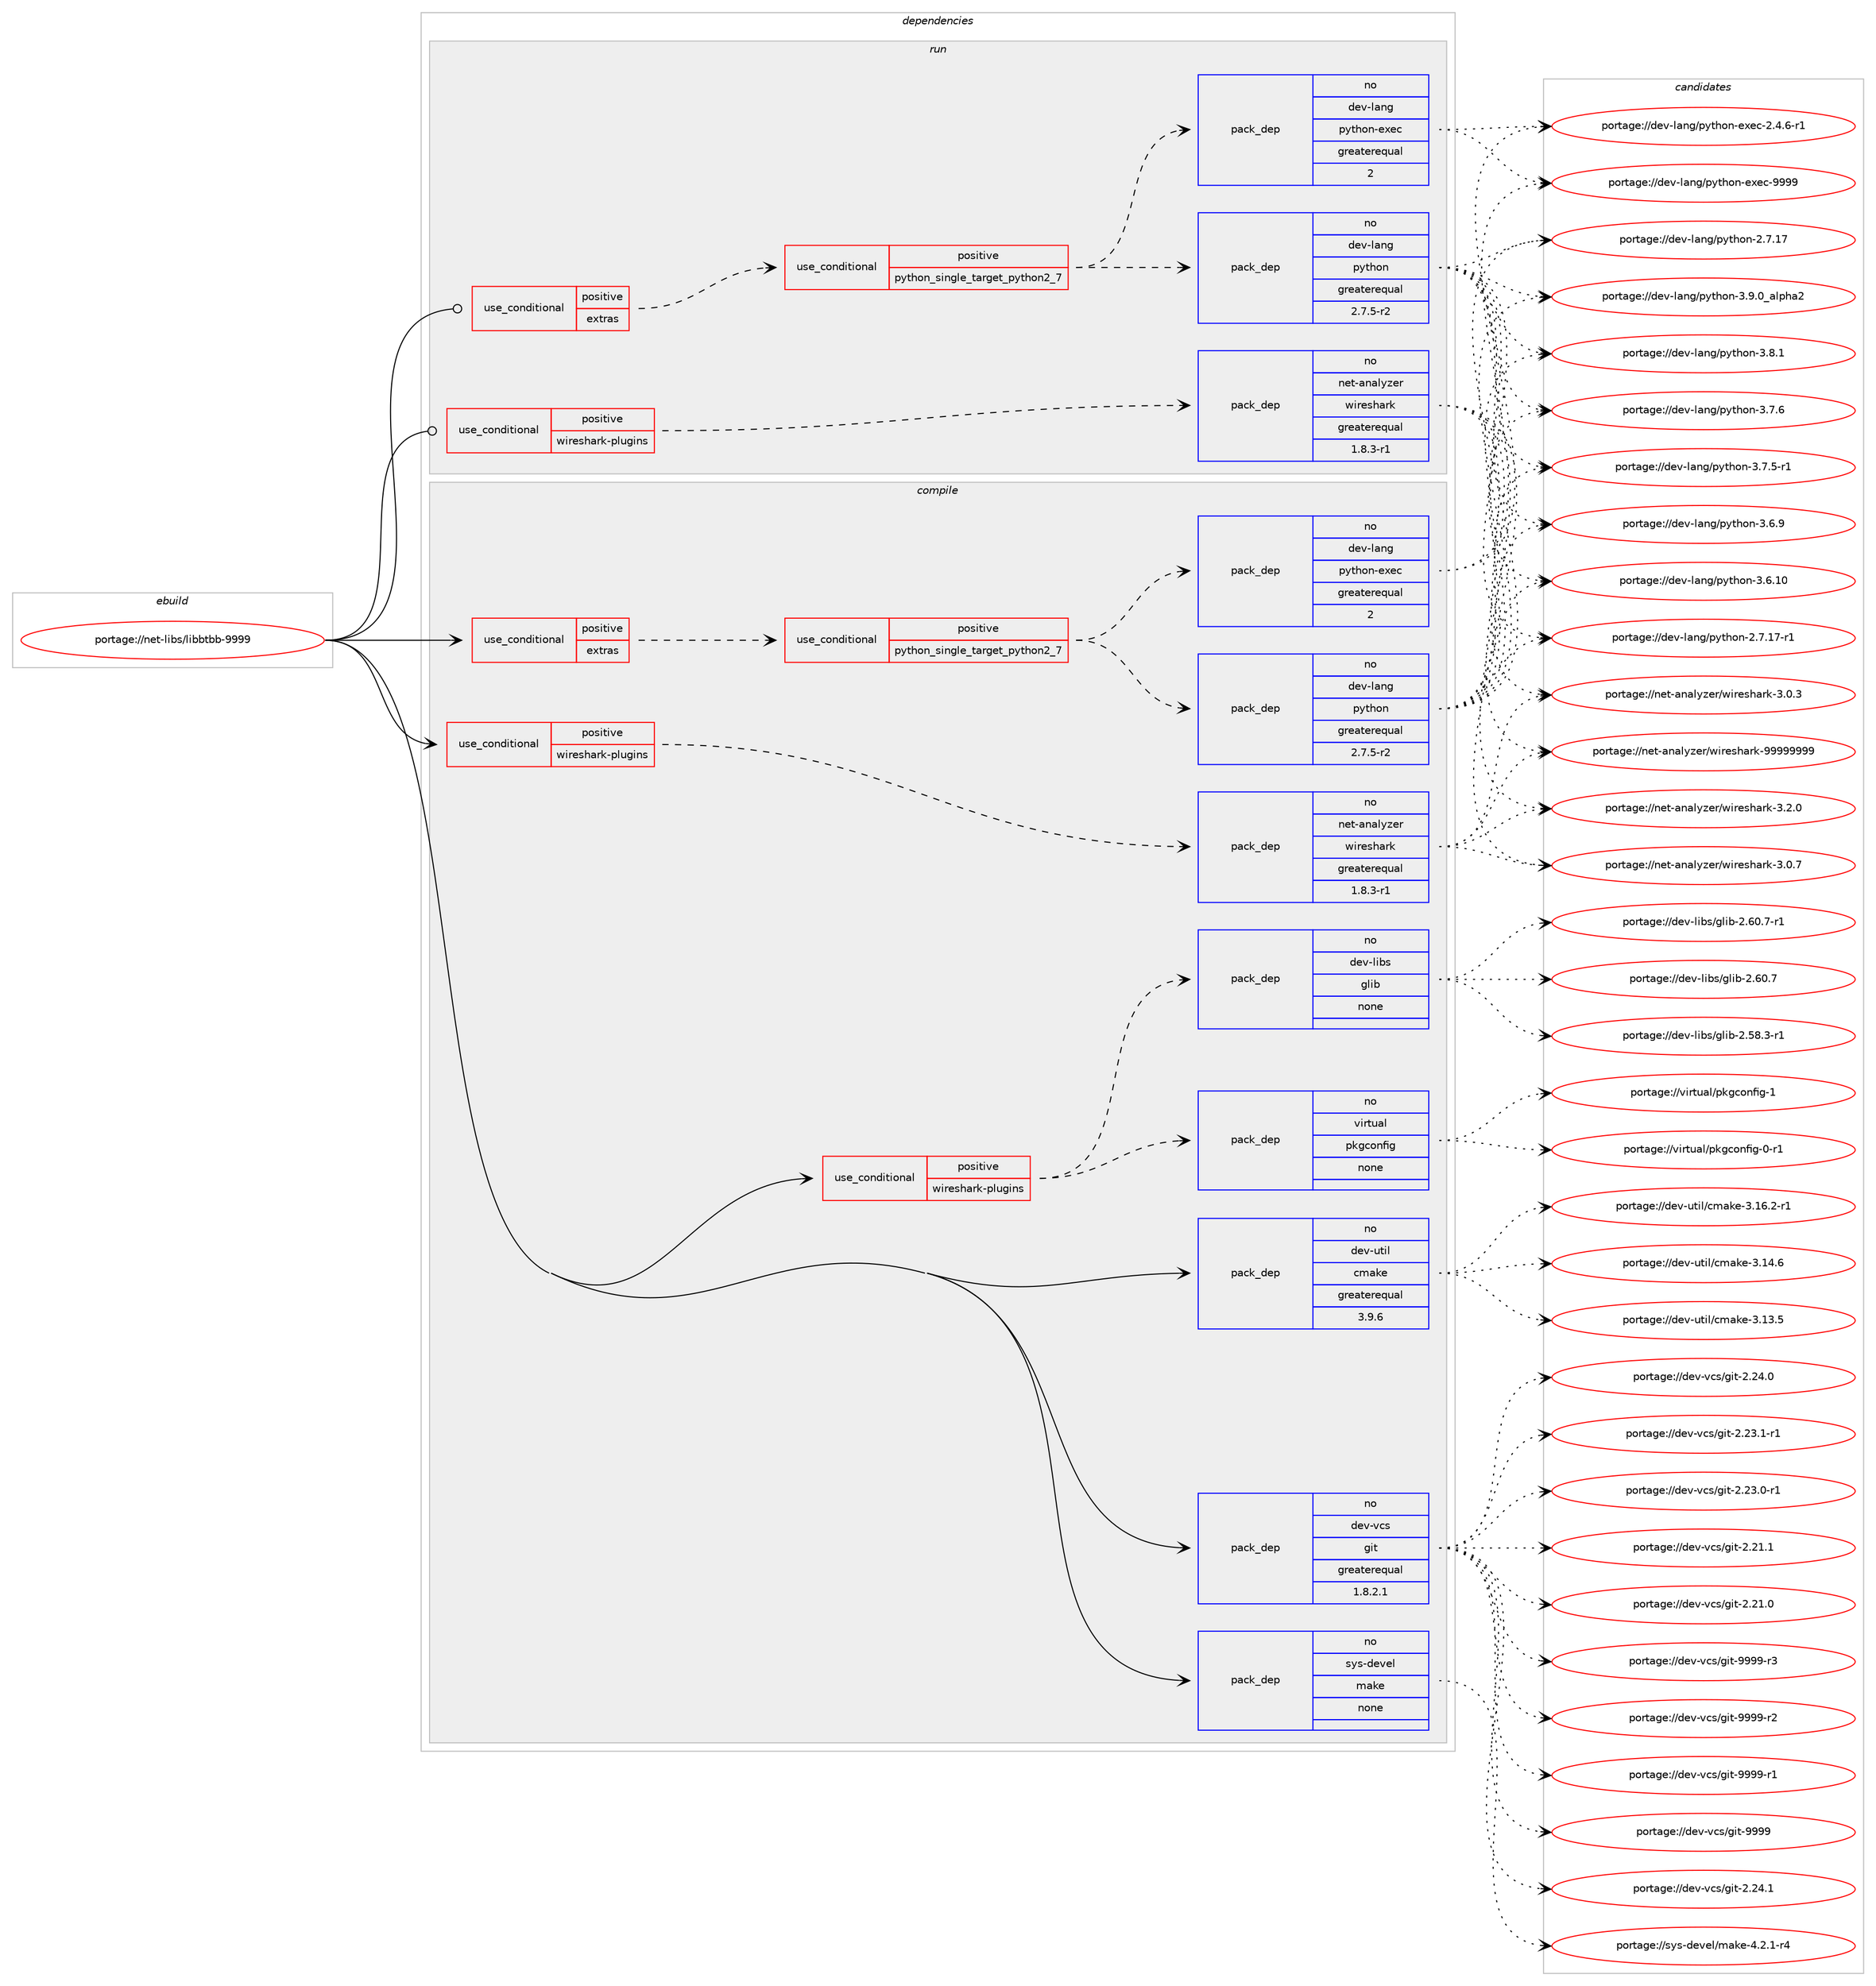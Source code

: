 digraph prolog {

# *************
# Graph options
# *************

newrank=true;
concentrate=true;
compound=true;
graph [rankdir=LR,fontname=Helvetica,fontsize=10,ranksep=1.5];#, ranksep=2.5, nodesep=0.2];
edge  [arrowhead=vee];
node  [fontname=Helvetica,fontsize=10];

# **********
# The ebuild
# **********

subgraph cluster_leftcol {
color=gray;
rank=same;
label=<<i>ebuild</i>>;
id [label="portage://net-libs/libbtbb-9999", color=red, width=4, href="../net-libs/libbtbb-9999.svg"];
}

# ****************
# The dependencies
# ****************

subgraph cluster_midcol {
color=gray;
label=<<i>dependencies</i>>;
subgraph cluster_compile {
fillcolor="#eeeeee";
style=filled;
label=<<i>compile</i>>;
subgraph cond30566 {
dependency148169 [label=<<TABLE BORDER="0" CELLBORDER="1" CELLSPACING="0" CELLPADDING="4"><TR><TD ROWSPAN="3" CELLPADDING="10">use_conditional</TD></TR><TR><TD>positive</TD></TR><TR><TD>extras</TD></TR></TABLE>>, shape=none, color=red];
subgraph cond30567 {
dependency148170 [label=<<TABLE BORDER="0" CELLBORDER="1" CELLSPACING="0" CELLPADDING="4"><TR><TD ROWSPAN="3" CELLPADDING="10">use_conditional</TD></TR><TR><TD>positive</TD></TR><TR><TD>python_single_target_python2_7</TD></TR></TABLE>>, shape=none, color=red];
subgraph pack115187 {
dependency148171 [label=<<TABLE BORDER="0" CELLBORDER="1" CELLSPACING="0" CELLPADDING="4" WIDTH="220"><TR><TD ROWSPAN="6" CELLPADDING="30">pack_dep</TD></TR><TR><TD WIDTH="110">no</TD></TR><TR><TD>dev-lang</TD></TR><TR><TD>python</TD></TR><TR><TD>greaterequal</TD></TR><TR><TD>2.7.5-r2</TD></TR></TABLE>>, shape=none, color=blue];
}
dependency148170:e -> dependency148171:w [weight=20,style="dashed",arrowhead="vee"];
subgraph pack115188 {
dependency148172 [label=<<TABLE BORDER="0" CELLBORDER="1" CELLSPACING="0" CELLPADDING="4" WIDTH="220"><TR><TD ROWSPAN="6" CELLPADDING="30">pack_dep</TD></TR><TR><TD WIDTH="110">no</TD></TR><TR><TD>dev-lang</TD></TR><TR><TD>python-exec</TD></TR><TR><TD>greaterequal</TD></TR><TR><TD>2</TD></TR></TABLE>>, shape=none, color=blue];
}
dependency148170:e -> dependency148172:w [weight=20,style="dashed",arrowhead="vee"];
}
dependency148169:e -> dependency148170:w [weight=20,style="dashed",arrowhead="vee"];
}
id:e -> dependency148169:w [weight=20,style="solid",arrowhead="vee"];
subgraph cond30568 {
dependency148173 [label=<<TABLE BORDER="0" CELLBORDER="1" CELLSPACING="0" CELLPADDING="4"><TR><TD ROWSPAN="3" CELLPADDING="10">use_conditional</TD></TR><TR><TD>positive</TD></TR><TR><TD>wireshark-plugins</TD></TR></TABLE>>, shape=none, color=red];
subgraph pack115189 {
dependency148174 [label=<<TABLE BORDER="0" CELLBORDER="1" CELLSPACING="0" CELLPADDING="4" WIDTH="220"><TR><TD ROWSPAN="6" CELLPADDING="30">pack_dep</TD></TR><TR><TD WIDTH="110">no</TD></TR><TR><TD>dev-libs</TD></TR><TR><TD>glib</TD></TR><TR><TD>none</TD></TR><TR><TD></TD></TR></TABLE>>, shape=none, color=blue];
}
dependency148173:e -> dependency148174:w [weight=20,style="dashed",arrowhead="vee"];
subgraph pack115190 {
dependency148175 [label=<<TABLE BORDER="0" CELLBORDER="1" CELLSPACING="0" CELLPADDING="4" WIDTH="220"><TR><TD ROWSPAN="6" CELLPADDING="30">pack_dep</TD></TR><TR><TD WIDTH="110">no</TD></TR><TR><TD>virtual</TD></TR><TR><TD>pkgconfig</TD></TR><TR><TD>none</TD></TR><TR><TD></TD></TR></TABLE>>, shape=none, color=blue];
}
dependency148173:e -> dependency148175:w [weight=20,style="dashed",arrowhead="vee"];
}
id:e -> dependency148173:w [weight=20,style="solid",arrowhead="vee"];
subgraph cond30569 {
dependency148176 [label=<<TABLE BORDER="0" CELLBORDER="1" CELLSPACING="0" CELLPADDING="4"><TR><TD ROWSPAN="3" CELLPADDING="10">use_conditional</TD></TR><TR><TD>positive</TD></TR><TR><TD>wireshark-plugins</TD></TR></TABLE>>, shape=none, color=red];
subgraph pack115191 {
dependency148177 [label=<<TABLE BORDER="0" CELLBORDER="1" CELLSPACING="0" CELLPADDING="4" WIDTH="220"><TR><TD ROWSPAN="6" CELLPADDING="30">pack_dep</TD></TR><TR><TD WIDTH="110">no</TD></TR><TR><TD>net-analyzer</TD></TR><TR><TD>wireshark</TD></TR><TR><TD>greaterequal</TD></TR><TR><TD>1.8.3-r1</TD></TR></TABLE>>, shape=none, color=blue];
}
dependency148176:e -> dependency148177:w [weight=20,style="dashed",arrowhead="vee"];
}
id:e -> dependency148176:w [weight=20,style="solid",arrowhead="vee"];
subgraph pack115192 {
dependency148178 [label=<<TABLE BORDER="0" CELLBORDER="1" CELLSPACING="0" CELLPADDING="4" WIDTH="220"><TR><TD ROWSPAN="6" CELLPADDING="30">pack_dep</TD></TR><TR><TD WIDTH="110">no</TD></TR><TR><TD>dev-util</TD></TR><TR><TD>cmake</TD></TR><TR><TD>greaterequal</TD></TR><TR><TD>3.9.6</TD></TR></TABLE>>, shape=none, color=blue];
}
id:e -> dependency148178:w [weight=20,style="solid",arrowhead="vee"];
subgraph pack115193 {
dependency148179 [label=<<TABLE BORDER="0" CELLBORDER="1" CELLSPACING="0" CELLPADDING="4" WIDTH="220"><TR><TD ROWSPAN="6" CELLPADDING="30">pack_dep</TD></TR><TR><TD WIDTH="110">no</TD></TR><TR><TD>dev-vcs</TD></TR><TR><TD>git</TD></TR><TR><TD>greaterequal</TD></TR><TR><TD>1.8.2.1</TD></TR></TABLE>>, shape=none, color=blue];
}
id:e -> dependency148179:w [weight=20,style="solid",arrowhead="vee"];
subgraph pack115194 {
dependency148180 [label=<<TABLE BORDER="0" CELLBORDER="1" CELLSPACING="0" CELLPADDING="4" WIDTH="220"><TR><TD ROWSPAN="6" CELLPADDING="30">pack_dep</TD></TR><TR><TD WIDTH="110">no</TD></TR><TR><TD>sys-devel</TD></TR><TR><TD>make</TD></TR><TR><TD>none</TD></TR><TR><TD></TD></TR></TABLE>>, shape=none, color=blue];
}
id:e -> dependency148180:w [weight=20,style="solid",arrowhead="vee"];
}
subgraph cluster_compileandrun {
fillcolor="#eeeeee";
style=filled;
label=<<i>compile and run</i>>;
}
subgraph cluster_run {
fillcolor="#eeeeee";
style=filled;
label=<<i>run</i>>;
subgraph cond30570 {
dependency148181 [label=<<TABLE BORDER="0" CELLBORDER="1" CELLSPACING="0" CELLPADDING="4"><TR><TD ROWSPAN="3" CELLPADDING="10">use_conditional</TD></TR><TR><TD>positive</TD></TR><TR><TD>extras</TD></TR></TABLE>>, shape=none, color=red];
subgraph cond30571 {
dependency148182 [label=<<TABLE BORDER="0" CELLBORDER="1" CELLSPACING="0" CELLPADDING="4"><TR><TD ROWSPAN="3" CELLPADDING="10">use_conditional</TD></TR><TR><TD>positive</TD></TR><TR><TD>python_single_target_python2_7</TD></TR></TABLE>>, shape=none, color=red];
subgraph pack115195 {
dependency148183 [label=<<TABLE BORDER="0" CELLBORDER="1" CELLSPACING="0" CELLPADDING="4" WIDTH="220"><TR><TD ROWSPAN="6" CELLPADDING="30">pack_dep</TD></TR><TR><TD WIDTH="110">no</TD></TR><TR><TD>dev-lang</TD></TR><TR><TD>python</TD></TR><TR><TD>greaterequal</TD></TR><TR><TD>2.7.5-r2</TD></TR></TABLE>>, shape=none, color=blue];
}
dependency148182:e -> dependency148183:w [weight=20,style="dashed",arrowhead="vee"];
subgraph pack115196 {
dependency148184 [label=<<TABLE BORDER="0" CELLBORDER="1" CELLSPACING="0" CELLPADDING="4" WIDTH="220"><TR><TD ROWSPAN="6" CELLPADDING="30">pack_dep</TD></TR><TR><TD WIDTH="110">no</TD></TR><TR><TD>dev-lang</TD></TR><TR><TD>python-exec</TD></TR><TR><TD>greaterequal</TD></TR><TR><TD>2</TD></TR></TABLE>>, shape=none, color=blue];
}
dependency148182:e -> dependency148184:w [weight=20,style="dashed",arrowhead="vee"];
}
dependency148181:e -> dependency148182:w [weight=20,style="dashed",arrowhead="vee"];
}
id:e -> dependency148181:w [weight=20,style="solid",arrowhead="odot"];
subgraph cond30572 {
dependency148185 [label=<<TABLE BORDER="0" CELLBORDER="1" CELLSPACING="0" CELLPADDING="4"><TR><TD ROWSPAN="3" CELLPADDING="10">use_conditional</TD></TR><TR><TD>positive</TD></TR><TR><TD>wireshark-plugins</TD></TR></TABLE>>, shape=none, color=red];
subgraph pack115197 {
dependency148186 [label=<<TABLE BORDER="0" CELLBORDER="1" CELLSPACING="0" CELLPADDING="4" WIDTH="220"><TR><TD ROWSPAN="6" CELLPADDING="30">pack_dep</TD></TR><TR><TD WIDTH="110">no</TD></TR><TR><TD>net-analyzer</TD></TR><TR><TD>wireshark</TD></TR><TR><TD>greaterequal</TD></TR><TR><TD>1.8.3-r1</TD></TR></TABLE>>, shape=none, color=blue];
}
dependency148185:e -> dependency148186:w [weight=20,style="dashed",arrowhead="vee"];
}
id:e -> dependency148185:w [weight=20,style="solid",arrowhead="odot"];
}
}

# **************
# The candidates
# **************

subgraph cluster_choices {
rank=same;
color=gray;
label=<<i>candidates</i>>;

subgraph choice115187 {
color=black;
nodesep=1;
choice10010111845108971101034711212111610411111045514657464895971081121049750 [label="portage://dev-lang/python-3.9.0_alpha2", color=red, width=4,href="../dev-lang/python-3.9.0_alpha2.svg"];
choice100101118451089711010347112121116104111110455146564649 [label="portage://dev-lang/python-3.8.1", color=red, width=4,href="../dev-lang/python-3.8.1.svg"];
choice100101118451089711010347112121116104111110455146554654 [label="portage://dev-lang/python-3.7.6", color=red, width=4,href="../dev-lang/python-3.7.6.svg"];
choice1001011184510897110103471121211161041111104551465546534511449 [label="portage://dev-lang/python-3.7.5-r1", color=red, width=4,href="../dev-lang/python-3.7.5-r1.svg"];
choice100101118451089711010347112121116104111110455146544657 [label="portage://dev-lang/python-3.6.9", color=red, width=4,href="../dev-lang/python-3.6.9.svg"];
choice10010111845108971101034711212111610411111045514654464948 [label="portage://dev-lang/python-3.6.10", color=red, width=4,href="../dev-lang/python-3.6.10.svg"];
choice100101118451089711010347112121116104111110455046554649554511449 [label="portage://dev-lang/python-2.7.17-r1", color=red, width=4,href="../dev-lang/python-2.7.17-r1.svg"];
choice10010111845108971101034711212111610411111045504655464955 [label="portage://dev-lang/python-2.7.17", color=red, width=4,href="../dev-lang/python-2.7.17.svg"];
dependency148171:e -> choice10010111845108971101034711212111610411111045514657464895971081121049750:w [style=dotted,weight="100"];
dependency148171:e -> choice100101118451089711010347112121116104111110455146564649:w [style=dotted,weight="100"];
dependency148171:e -> choice100101118451089711010347112121116104111110455146554654:w [style=dotted,weight="100"];
dependency148171:e -> choice1001011184510897110103471121211161041111104551465546534511449:w [style=dotted,weight="100"];
dependency148171:e -> choice100101118451089711010347112121116104111110455146544657:w [style=dotted,weight="100"];
dependency148171:e -> choice10010111845108971101034711212111610411111045514654464948:w [style=dotted,weight="100"];
dependency148171:e -> choice100101118451089711010347112121116104111110455046554649554511449:w [style=dotted,weight="100"];
dependency148171:e -> choice10010111845108971101034711212111610411111045504655464955:w [style=dotted,weight="100"];
}
subgraph choice115188 {
color=black;
nodesep=1;
choice10010111845108971101034711212111610411111045101120101994557575757 [label="portage://dev-lang/python-exec-9999", color=red, width=4,href="../dev-lang/python-exec-9999.svg"];
choice10010111845108971101034711212111610411111045101120101994550465246544511449 [label="portage://dev-lang/python-exec-2.4.6-r1", color=red, width=4,href="../dev-lang/python-exec-2.4.6-r1.svg"];
dependency148172:e -> choice10010111845108971101034711212111610411111045101120101994557575757:w [style=dotted,weight="100"];
dependency148172:e -> choice10010111845108971101034711212111610411111045101120101994550465246544511449:w [style=dotted,weight="100"];
}
subgraph choice115189 {
color=black;
nodesep=1;
choice10010111845108105981154710310810598455046544846554511449 [label="portage://dev-libs/glib-2.60.7-r1", color=red, width=4,href="../dev-libs/glib-2.60.7-r1.svg"];
choice1001011184510810598115471031081059845504654484655 [label="portage://dev-libs/glib-2.60.7", color=red, width=4,href="../dev-libs/glib-2.60.7.svg"];
choice10010111845108105981154710310810598455046535646514511449 [label="portage://dev-libs/glib-2.58.3-r1", color=red, width=4,href="../dev-libs/glib-2.58.3-r1.svg"];
dependency148174:e -> choice10010111845108105981154710310810598455046544846554511449:w [style=dotted,weight="100"];
dependency148174:e -> choice1001011184510810598115471031081059845504654484655:w [style=dotted,weight="100"];
dependency148174:e -> choice10010111845108105981154710310810598455046535646514511449:w [style=dotted,weight="100"];
}
subgraph choice115190 {
color=black;
nodesep=1;
choice1181051141161179710847112107103991111101021051034549 [label="portage://virtual/pkgconfig-1", color=red, width=4,href="../virtual/pkgconfig-1.svg"];
choice11810511411611797108471121071039911111010210510345484511449 [label="portage://virtual/pkgconfig-0-r1", color=red, width=4,href="../virtual/pkgconfig-0-r1.svg"];
dependency148175:e -> choice1181051141161179710847112107103991111101021051034549:w [style=dotted,weight="100"];
dependency148175:e -> choice11810511411611797108471121071039911111010210510345484511449:w [style=dotted,weight="100"];
}
subgraph choice115191 {
color=black;
nodesep=1;
choice1101011164597110971081211221011144711910511410111510497114107455757575757575757 [label="portage://net-analyzer/wireshark-99999999", color=red, width=4,href="../net-analyzer/wireshark-99999999.svg"];
choice1101011164597110971081211221011144711910511410111510497114107455146504648 [label="portage://net-analyzer/wireshark-3.2.0", color=red, width=4,href="../net-analyzer/wireshark-3.2.0.svg"];
choice1101011164597110971081211221011144711910511410111510497114107455146484655 [label="portage://net-analyzer/wireshark-3.0.7", color=red, width=4,href="../net-analyzer/wireshark-3.0.7.svg"];
choice1101011164597110971081211221011144711910511410111510497114107455146484651 [label="portage://net-analyzer/wireshark-3.0.3", color=red, width=4,href="../net-analyzer/wireshark-3.0.3.svg"];
dependency148177:e -> choice1101011164597110971081211221011144711910511410111510497114107455757575757575757:w [style=dotted,weight="100"];
dependency148177:e -> choice1101011164597110971081211221011144711910511410111510497114107455146504648:w [style=dotted,weight="100"];
dependency148177:e -> choice1101011164597110971081211221011144711910511410111510497114107455146484655:w [style=dotted,weight="100"];
dependency148177:e -> choice1101011164597110971081211221011144711910511410111510497114107455146484651:w [style=dotted,weight="100"];
}
subgraph choice115192 {
color=black;
nodesep=1;
choice10010111845117116105108479910997107101455146495446504511449 [label="portage://dev-util/cmake-3.16.2-r1", color=red, width=4,href="../dev-util/cmake-3.16.2-r1.svg"];
choice1001011184511711610510847991099710710145514649524654 [label="portage://dev-util/cmake-3.14.6", color=red, width=4,href="../dev-util/cmake-3.14.6.svg"];
choice1001011184511711610510847991099710710145514649514653 [label="portage://dev-util/cmake-3.13.5", color=red, width=4,href="../dev-util/cmake-3.13.5.svg"];
dependency148178:e -> choice10010111845117116105108479910997107101455146495446504511449:w [style=dotted,weight="100"];
dependency148178:e -> choice1001011184511711610510847991099710710145514649524654:w [style=dotted,weight="100"];
dependency148178:e -> choice1001011184511711610510847991099710710145514649514653:w [style=dotted,weight="100"];
}
subgraph choice115193 {
color=black;
nodesep=1;
choice10010111845118991154710310511645575757574511451 [label="portage://dev-vcs/git-9999-r3", color=red, width=4,href="../dev-vcs/git-9999-r3.svg"];
choice10010111845118991154710310511645575757574511450 [label="portage://dev-vcs/git-9999-r2", color=red, width=4,href="../dev-vcs/git-9999-r2.svg"];
choice10010111845118991154710310511645575757574511449 [label="portage://dev-vcs/git-9999-r1", color=red, width=4,href="../dev-vcs/git-9999-r1.svg"];
choice1001011184511899115471031051164557575757 [label="portage://dev-vcs/git-9999", color=red, width=4,href="../dev-vcs/git-9999.svg"];
choice10010111845118991154710310511645504650524649 [label="portage://dev-vcs/git-2.24.1", color=red, width=4,href="../dev-vcs/git-2.24.1.svg"];
choice10010111845118991154710310511645504650524648 [label="portage://dev-vcs/git-2.24.0", color=red, width=4,href="../dev-vcs/git-2.24.0.svg"];
choice100101118451189911547103105116455046505146494511449 [label="portage://dev-vcs/git-2.23.1-r1", color=red, width=4,href="../dev-vcs/git-2.23.1-r1.svg"];
choice100101118451189911547103105116455046505146484511449 [label="portage://dev-vcs/git-2.23.0-r1", color=red, width=4,href="../dev-vcs/git-2.23.0-r1.svg"];
choice10010111845118991154710310511645504650494649 [label="portage://dev-vcs/git-2.21.1", color=red, width=4,href="../dev-vcs/git-2.21.1.svg"];
choice10010111845118991154710310511645504650494648 [label="portage://dev-vcs/git-2.21.0", color=red, width=4,href="../dev-vcs/git-2.21.0.svg"];
dependency148179:e -> choice10010111845118991154710310511645575757574511451:w [style=dotted,weight="100"];
dependency148179:e -> choice10010111845118991154710310511645575757574511450:w [style=dotted,weight="100"];
dependency148179:e -> choice10010111845118991154710310511645575757574511449:w [style=dotted,weight="100"];
dependency148179:e -> choice1001011184511899115471031051164557575757:w [style=dotted,weight="100"];
dependency148179:e -> choice10010111845118991154710310511645504650524649:w [style=dotted,weight="100"];
dependency148179:e -> choice10010111845118991154710310511645504650524648:w [style=dotted,weight="100"];
dependency148179:e -> choice100101118451189911547103105116455046505146494511449:w [style=dotted,weight="100"];
dependency148179:e -> choice100101118451189911547103105116455046505146484511449:w [style=dotted,weight="100"];
dependency148179:e -> choice10010111845118991154710310511645504650494649:w [style=dotted,weight="100"];
dependency148179:e -> choice10010111845118991154710310511645504650494648:w [style=dotted,weight="100"];
}
subgraph choice115194 {
color=black;
nodesep=1;
choice1151211154510010111810110847109971071014552465046494511452 [label="portage://sys-devel/make-4.2.1-r4", color=red, width=4,href="../sys-devel/make-4.2.1-r4.svg"];
dependency148180:e -> choice1151211154510010111810110847109971071014552465046494511452:w [style=dotted,weight="100"];
}
subgraph choice115195 {
color=black;
nodesep=1;
choice10010111845108971101034711212111610411111045514657464895971081121049750 [label="portage://dev-lang/python-3.9.0_alpha2", color=red, width=4,href="../dev-lang/python-3.9.0_alpha2.svg"];
choice100101118451089711010347112121116104111110455146564649 [label="portage://dev-lang/python-3.8.1", color=red, width=4,href="../dev-lang/python-3.8.1.svg"];
choice100101118451089711010347112121116104111110455146554654 [label="portage://dev-lang/python-3.7.6", color=red, width=4,href="../dev-lang/python-3.7.6.svg"];
choice1001011184510897110103471121211161041111104551465546534511449 [label="portage://dev-lang/python-3.7.5-r1", color=red, width=4,href="../dev-lang/python-3.7.5-r1.svg"];
choice100101118451089711010347112121116104111110455146544657 [label="portage://dev-lang/python-3.6.9", color=red, width=4,href="../dev-lang/python-3.6.9.svg"];
choice10010111845108971101034711212111610411111045514654464948 [label="portage://dev-lang/python-3.6.10", color=red, width=4,href="../dev-lang/python-3.6.10.svg"];
choice100101118451089711010347112121116104111110455046554649554511449 [label="portage://dev-lang/python-2.7.17-r1", color=red, width=4,href="../dev-lang/python-2.7.17-r1.svg"];
choice10010111845108971101034711212111610411111045504655464955 [label="portage://dev-lang/python-2.7.17", color=red, width=4,href="../dev-lang/python-2.7.17.svg"];
dependency148183:e -> choice10010111845108971101034711212111610411111045514657464895971081121049750:w [style=dotted,weight="100"];
dependency148183:e -> choice100101118451089711010347112121116104111110455146564649:w [style=dotted,weight="100"];
dependency148183:e -> choice100101118451089711010347112121116104111110455146554654:w [style=dotted,weight="100"];
dependency148183:e -> choice1001011184510897110103471121211161041111104551465546534511449:w [style=dotted,weight="100"];
dependency148183:e -> choice100101118451089711010347112121116104111110455146544657:w [style=dotted,weight="100"];
dependency148183:e -> choice10010111845108971101034711212111610411111045514654464948:w [style=dotted,weight="100"];
dependency148183:e -> choice100101118451089711010347112121116104111110455046554649554511449:w [style=dotted,weight="100"];
dependency148183:e -> choice10010111845108971101034711212111610411111045504655464955:w [style=dotted,weight="100"];
}
subgraph choice115196 {
color=black;
nodesep=1;
choice10010111845108971101034711212111610411111045101120101994557575757 [label="portage://dev-lang/python-exec-9999", color=red, width=4,href="../dev-lang/python-exec-9999.svg"];
choice10010111845108971101034711212111610411111045101120101994550465246544511449 [label="portage://dev-lang/python-exec-2.4.6-r1", color=red, width=4,href="../dev-lang/python-exec-2.4.6-r1.svg"];
dependency148184:e -> choice10010111845108971101034711212111610411111045101120101994557575757:w [style=dotted,weight="100"];
dependency148184:e -> choice10010111845108971101034711212111610411111045101120101994550465246544511449:w [style=dotted,weight="100"];
}
subgraph choice115197 {
color=black;
nodesep=1;
choice1101011164597110971081211221011144711910511410111510497114107455757575757575757 [label="portage://net-analyzer/wireshark-99999999", color=red, width=4,href="../net-analyzer/wireshark-99999999.svg"];
choice1101011164597110971081211221011144711910511410111510497114107455146504648 [label="portage://net-analyzer/wireshark-3.2.0", color=red, width=4,href="../net-analyzer/wireshark-3.2.0.svg"];
choice1101011164597110971081211221011144711910511410111510497114107455146484655 [label="portage://net-analyzer/wireshark-3.0.7", color=red, width=4,href="../net-analyzer/wireshark-3.0.7.svg"];
choice1101011164597110971081211221011144711910511410111510497114107455146484651 [label="portage://net-analyzer/wireshark-3.0.3", color=red, width=4,href="../net-analyzer/wireshark-3.0.3.svg"];
dependency148186:e -> choice1101011164597110971081211221011144711910511410111510497114107455757575757575757:w [style=dotted,weight="100"];
dependency148186:e -> choice1101011164597110971081211221011144711910511410111510497114107455146504648:w [style=dotted,weight="100"];
dependency148186:e -> choice1101011164597110971081211221011144711910511410111510497114107455146484655:w [style=dotted,weight="100"];
dependency148186:e -> choice1101011164597110971081211221011144711910511410111510497114107455146484651:w [style=dotted,weight="100"];
}
}

}
